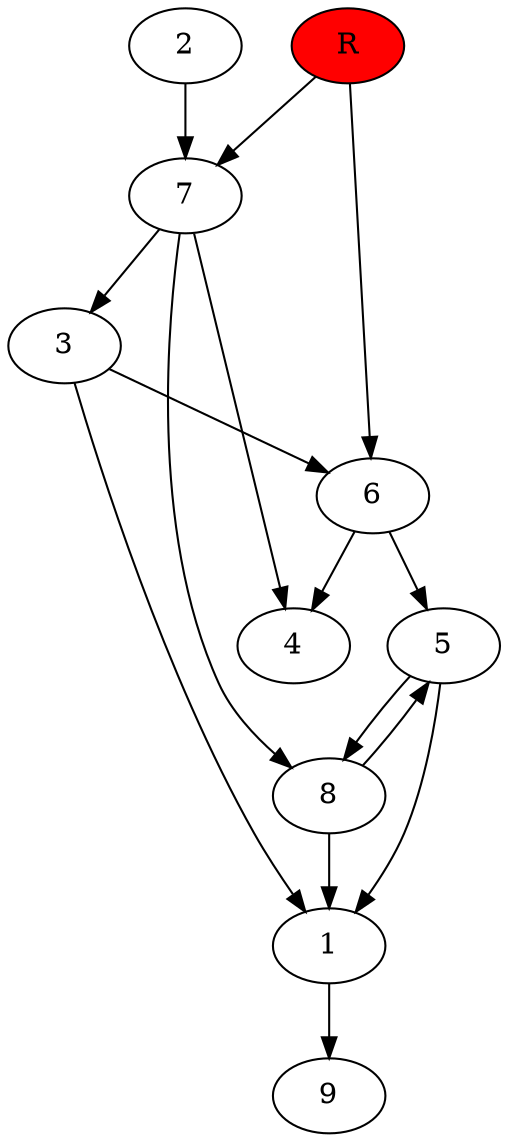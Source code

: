 digraph prb14250 {
	1
	2
	3
	4
	5
	6
	7
	8
	R [fillcolor="#ff0000" style=filled]
	1 -> 9
	2 -> 7
	3 -> 1
	3 -> 6
	5 -> 1
	5 -> 8
	6 -> 4
	6 -> 5
	7 -> 3
	7 -> 4
	7 -> 8
	8 -> 1
	8 -> 5
	R -> 6
	R -> 7
}
